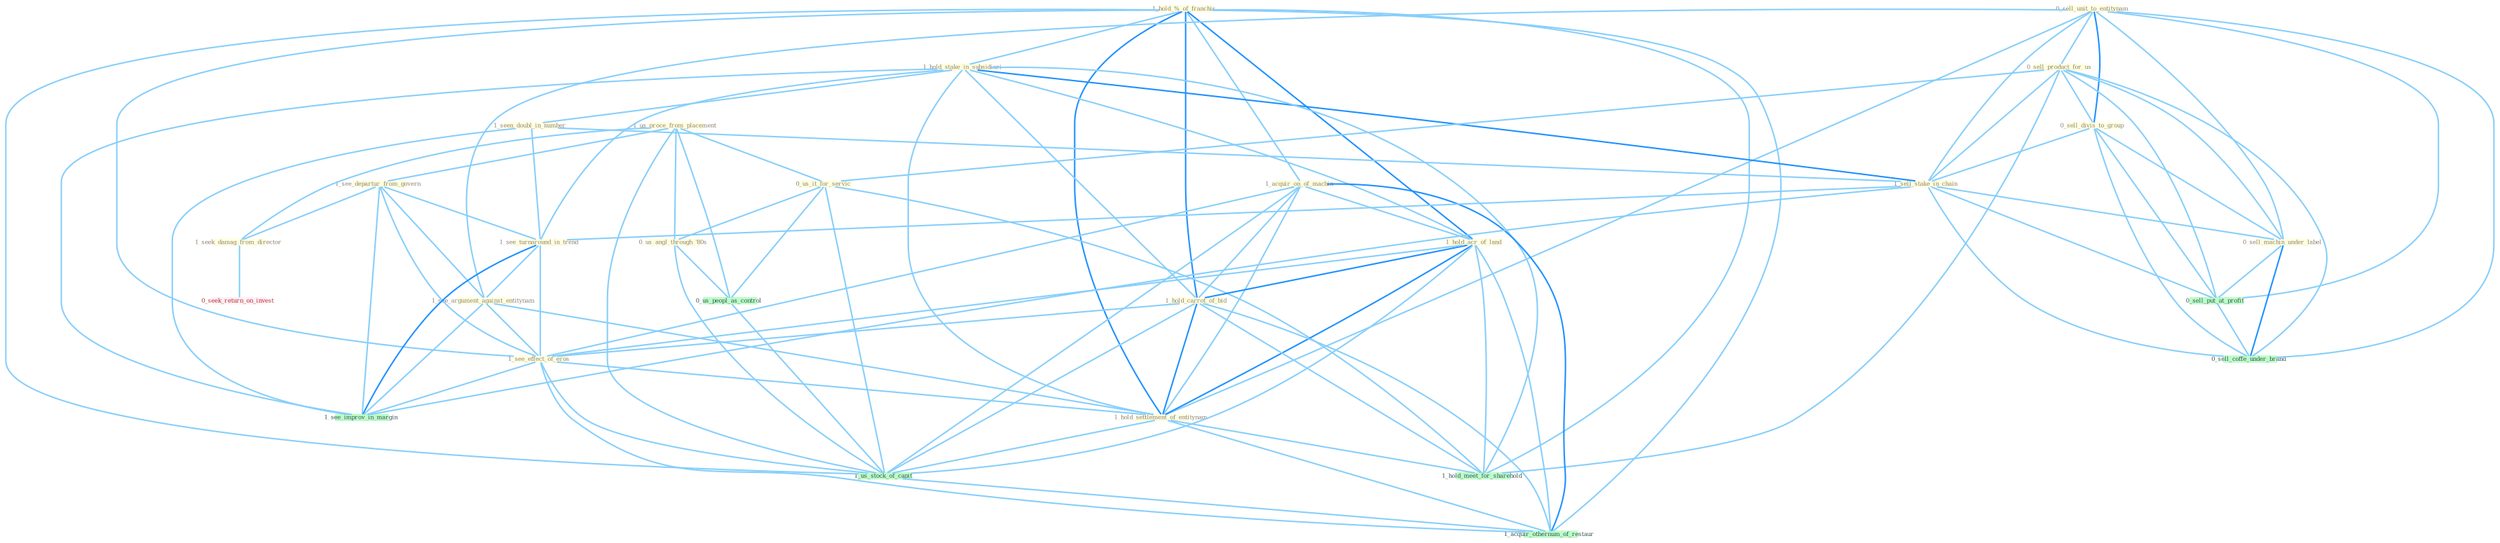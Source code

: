 Graph G{ 
    node
    [shape=polygon,style=filled,width=.5,height=.06,color="#BDFCC9",fixedsize=true,fontsize=4,
    fontcolor="#2f4f4f"];
    {node
    [color="#ffffe0", fontcolor="#8b7d6b"] "1_us_proce_from_placement " "1_hold_%_of_franchis " "0_sell_unit_to_entitynam " "1_hold_stake_in_subsidiari " "1_see_departur_from_govern " "0_sell_product_for_us " "0_us_it_for_servic " "1_acquir_on_of_machin " "1_seen_doubl_in_number " "1_seek_damag_from_director " "0_us_angl_through_'80s " "1_hold_acr_of_land " "0_sell_divis_to_group " "1_sell_stake_in_chain " "0_sell_machin_under_label " "1_see_turnaround_in_trend " "1_see_argument_against_entitynam " "1_hold_carrot_of_bid " "1_see_effect_of_eros " "1_hold_settlement_of_entitynam "}
{node [color="#fff0f5", fontcolor="#b22222"] "0_seek_return_on_invest "}
edge [color="#B0E2FF"];

	"1_us_proce_from_placement " -- "1_see_departur_from_govern " [w="1", color="#87cefa" ];
	"1_us_proce_from_placement " -- "0_us_it_for_servic " [w="1", color="#87cefa" ];
	"1_us_proce_from_placement " -- "1_seek_damag_from_director " [w="1", color="#87cefa" ];
	"1_us_proce_from_placement " -- "0_us_angl_through_'80s " [w="1", color="#87cefa" ];
	"1_us_proce_from_placement " -- "0_us_peopl_as_control " [w="1", color="#87cefa" ];
	"1_us_proce_from_placement " -- "1_us_stock_of_capit " [w="1", color="#87cefa" ];
	"1_hold_%_of_franchis " -- "1_hold_stake_in_subsidiari " [w="1", color="#87cefa" ];
	"1_hold_%_of_franchis " -- "1_acquir_on_of_machin " [w="1", color="#87cefa" ];
	"1_hold_%_of_franchis " -- "1_hold_acr_of_land " [w="2", color="#1e90ff" , len=0.8];
	"1_hold_%_of_franchis " -- "1_hold_carrot_of_bid " [w="2", color="#1e90ff" , len=0.8];
	"1_hold_%_of_franchis " -- "1_see_effect_of_eros " [w="1", color="#87cefa" ];
	"1_hold_%_of_franchis " -- "1_hold_settlement_of_entitynam " [w="2", color="#1e90ff" , len=0.8];
	"1_hold_%_of_franchis " -- "1_us_stock_of_capit " [w="1", color="#87cefa" ];
	"1_hold_%_of_franchis " -- "1_hold_meet_for_sharehold " [w="1", color="#87cefa" ];
	"1_hold_%_of_franchis " -- "1_acquir_othernum_of_restaur " [w="1", color="#87cefa" ];
	"0_sell_unit_to_entitynam " -- "0_sell_product_for_us " [w="1", color="#87cefa" ];
	"0_sell_unit_to_entitynam " -- "0_sell_divis_to_group " [w="2", color="#1e90ff" , len=0.8];
	"0_sell_unit_to_entitynam " -- "1_sell_stake_in_chain " [w="1", color="#87cefa" ];
	"0_sell_unit_to_entitynam " -- "0_sell_machin_under_label " [w="1", color="#87cefa" ];
	"0_sell_unit_to_entitynam " -- "1_see_argument_against_entitynam " [w="1", color="#87cefa" ];
	"0_sell_unit_to_entitynam " -- "1_hold_settlement_of_entitynam " [w="1", color="#87cefa" ];
	"0_sell_unit_to_entitynam " -- "0_sell_put_at_profit " [w="1", color="#87cefa" ];
	"0_sell_unit_to_entitynam " -- "0_sell_coffe_under_brand " [w="1", color="#87cefa" ];
	"1_hold_stake_in_subsidiari " -- "1_seen_doubl_in_number " [w="1", color="#87cefa" ];
	"1_hold_stake_in_subsidiari " -- "1_hold_acr_of_land " [w="1", color="#87cefa" ];
	"1_hold_stake_in_subsidiari " -- "1_sell_stake_in_chain " [w="2", color="#1e90ff" , len=0.8];
	"1_hold_stake_in_subsidiari " -- "1_see_turnaround_in_trend " [w="1", color="#87cefa" ];
	"1_hold_stake_in_subsidiari " -- "1_hold_carrot_of_bid " [w="1", color="#87cefa" ];
	"1_hold_stake_in_subsidiari " -- "1_hold_settlement_of_entitynam " [w="1", color="#87cefa" ];
	"1_hold_stake_in_subsidiari " -- "1_see_improv_in_margin " [w="1", color="#87cefa" ];
	"1_hold_stake_in_subsidiari " -- "1_hold_meet_for_sharehold " [w="1", color="#87cefa" ];
	"1_see_departur_from_govern " -- "1_seek_damag_from_director " [w="1", color="#87cefa" ];
	"1_see_departur_from_govern " -- "1_see_turnaround_in_trend " [w="1", color="#87cefa" ];
	"1_see_departur_from_govern " -- "1_see_argument_against_entitynam " [w="1", color="#87cefa" ];
	"1_see_departur_from_govern " -- "1_see_effect_of_eros " [w="1", color="#87cefa" ];
	"1_see_departur_from_govern " -- "1_see_improv_in_margin " [w="1", color="#87cefa" ];
	"0_sell_product_for_us " -- "0_us_it_for_servic " [w="1", color="#87cefa" ];
	"0_sell_product_for_us " -- "0_sell_divis_to_group " [w="1", color="#87cefa" ];
	"0_sell_product_for_us " -- "1_sell_stake_in_chain " [w="1", color="#87cefa" ];
	"0_sell_product_for_us " -- "0_sell_machin_under_label " [w="1", color="#87cefa" ];
	"0_sell_product_for_us " -- "0_sell_put_at_profit " [w="1", color="#87cefa" ];
	"0_sell_product_for_us " -- "0_sell_coffe_under_brand " [w="1", color="#87cefa" ];
	"0_sell_product_for_us " -- "1_hold_meet_for_sharehold " [w="1", color="#87cefa" ];
	"0_us_it_for_servic " -- "0_us_angl_through_'80s " [w="1", color="#87cefa" ];
	"0_us_it_for_servic " -- "0_us_peopl_as_control " [w="1", color="#87cefa" ];
	"0_us_it_for_servic " -- "1_us_stock_of_capit " [w="1", color="#87cefa" ];
	"0_us_it_for_servic " -- "1_hold_meet_for_sharehold " [w="1", color="#87cefa" ];
	"1_acquir_on_of_machin " -- "1_hold_acr_of_land " [w="1", color="#87cefa" ];
	"1_acquir_on_of_machin " -- "1_hold_carrot_of_bid " [w="1", color="#87cefa" ];
	"1_acquir_on_of_machin " -- "1_see_effect_of_eros " [w="1", color="#87cefa" ];
	"1_acquir_on_of_machin " -- "1_hold_settlement_of_entitynam " [w="1", color="#87cefa" ];
	"1_acquir_on_of_machin " -- "1_us_stock_of_capit " [w="1", color="#87cefa" ];
	"1_acquir_on_of_machin " -- "1_acquir_othernum_of_restaur " [w="2", color="#1e90ff" , len=0.8];
	"1_seen_doubl_in_number " -- "1_sell_stake_in_chain " [w="1", color="#87cefa" ];
	"1_seen_doubl_in_number " -- "1_see_turnaround_in_trend " [w="1", color="#87cefa" ];
	"1_seen_doubl_in_number " -- "1_see_improv_in_margin " [w="1", color="#87cefa" ];
	"1_seek_damag_from_director " -- "0_seek_return_on_invest " [w="1", color="#87cefa" ];
	"0_us_angl_through_'80s " -- "0_us_peopl_as_control " [w="1", color="#87cefa" ];
	"0_us_angl_through_'80s " -- "1_us_stock_of_capit " [w="1", color="#87cefa" ];
	"1_hold_acr_of_land " -- "1_hold_carrot_of_bid " [w="2", color="#1e90ff" , len=0.8];
	"1_hold_acr_of_land " -- "1_see_effect_of_eros " [w="1", color="#87cefa" ];
	"1_hold_acr_of_land " -- "1_hold_settlement_of_entitynam " [w="2", color="#1e90ff" , len=0.8];
	"1_hold_acr_of_land " -- "1_us_stock_of_capit " [w="1", color="#87cefa" ];
	"1_hold_acr_of_land " -- "1_hold_meet_for_sharehold " [w="1", color="#87cefa" ];
	"1_hold_acr_of_land " -- "1_acquir_othernum_of_restaur " [w="1", color="#87cefa" ];
	"0_sell_divis_to_group " -- "1_sell_stake_in_chain " [w="1", color="#87cefa" ];
	"0_sell_divis_to_group " -- "0_sell_machin_under_label " [w="1", color="#87cefa" ];
	"0_sell_divis_to_group " -- "0_sell_put_at_profit " [w="1", color="#87cefa" ];
	"0_sell_divis_to_group " -- "0_sell_coffe_under_brand " [w="1", color="#87cefa" ];
	"1_sell_stake_in_chain " -- "0_sell_machin_under_label " [w="1", color="#87cefa" ];
	"1_sell_stake_in_chain " -- "1_see_turnaround_in_trend " [w="1", color="#87cefa" ];
	"1_sell_stake_in_chain " -- "0_sell_put_at_profit " [w="1", color="#87cefa" ];
	"1_sell_stake_in_chain " -- "1_see_improv_in_margin " [w="1", color="#87cefa" ];
	"1_sell_stake_in_chain " -- "0_sell_coffe_under_brand " [w="1", color="#87cefa" ];
	"0_sell_machin_under_label " -- "0_sell_put_at_profit " [w="1", color="#87cefa" ];
	"0_sell_machin_under_label " -- "0_sell_coffe_under_brand " [w="2", color="#1e90ff" , len=0.8];
	"1_see_turnaround_in_trend " -- "1_see_argument_against_entitynam " [w="1", color="#87cefa" ];
	"1_see_turnaround_in_trend " -- "1_see_effect_of_eros " [w="1", color="#87cefa" ];
	"1_see_turnaround_in_trend " -- "1_see_improv_in_margin " [w="2", color="#1e90ff" , len=0.8];
	"1_see_argument_against_entitynam " -- "1_see_effect_of_eros " [w="1", color="#87cefa" ];
	"1_see_argument_against_entitynam " -- "1_hold_settlement_of_entitynam " [w="1", color="#87cefa" ];
	"1_see_argument_against_entitynam " -- "1_see_improv_in_margin " [w="1", color="#87cefa" ];
	"1_hold_carrot_of_bid " -- "1_see_effect_of_eros " [w="1", color="#87cefa" ];
	"1_hold_carrot_of_bid " -- "1_hold_settlement_of_entitynam " [w="2", color="#1e90ff" , len=0.8];
	"1_hold_carrot_of_bid " -- "1_us_stock_of_capit " [w="1", color="#87cefa" ];
	"1_hold_carrot_of_bid " -- "1_hold_meet_for_sharehold " [w="1", color="#87cefa" ];
	"1_hold_carrot_of_bid " -- "1_acquir_othernum_of_restaur " [w="1", color="#87cefa" ];
	"1_see_effect_of_eros " -- "1_hold_settlement_of_entitynam " [w="1", color="#87cefa" ];
	"1_see_effect_of_eros " -- "1_us_stock_of_capit " [w="1", color="#87cefa" ];
	"1_see_effect_of_eros " -- "1_see_improv_in_margin " [w="1", color="#87cefa" ];
	"1_see_effect_of_eros " -- "1_acquir_othernum_of_restaur " [w="1", color="#87cefa" ];
	"1_hold_settlement_of_entitynam " -- "1_us_stock_of_capit " [w="1", color="#87cefa" ];
	"1_hold_settlement_of_entitynam " -- "1_hold_meet_for_sharehold " [w="1", color="#87cefa" ];
	"1_hold_settlement_of_entitynam " -- "1_acquir_othernum_of_restaur " [w="1", color="#87cefa" ];
	"0_us_peopl_as_control " -- "1_us_stock_of_capit " [w="1", color="#87cefa" ];
	"0_sell_put_at_profit " -- "0_sell_coffe_under_brand " [w="1", color="#87cefa" ];
	"1_us_stock_of_capit " -- "1_acquir_othernum_of_restaur " [w="1", color="#87cefa" ];
}